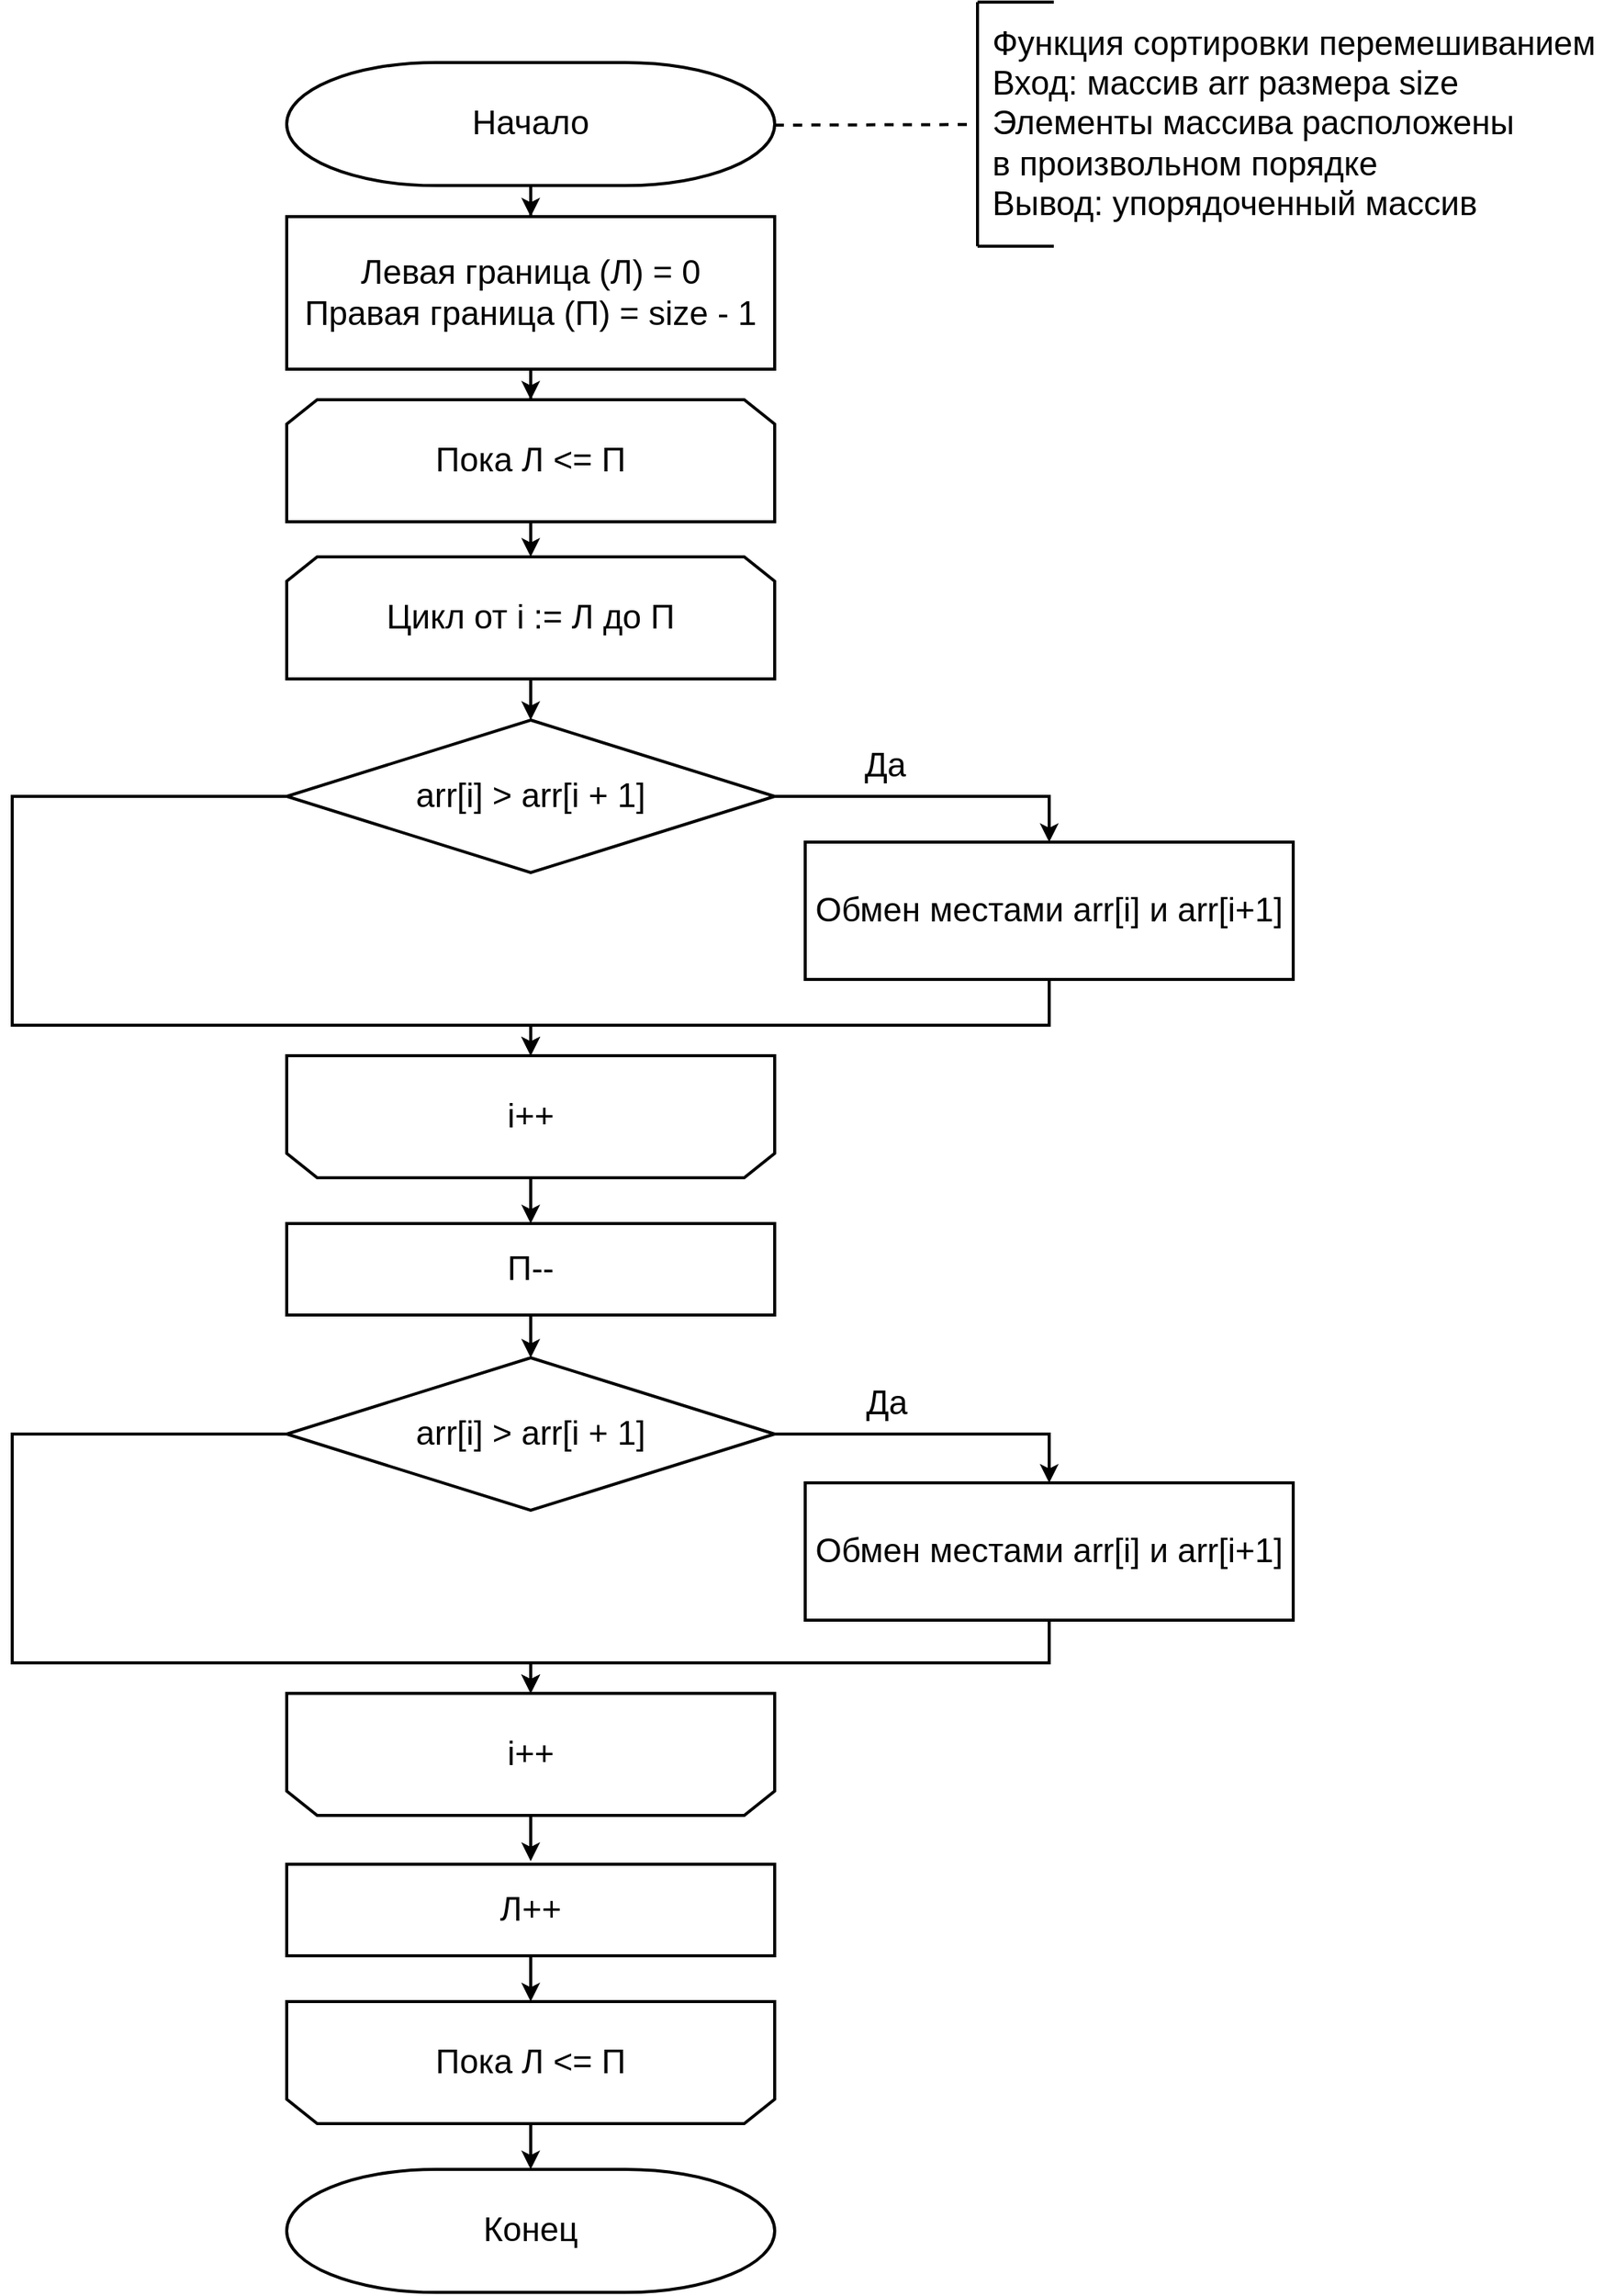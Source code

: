 <mxfile version="20.3.0" type="device"><diagram id="VVoqORb1K4ThebMpmMBD" name="Page-1"><mxGraphModel dx="572" dy="868" grid="1" gridSize="10" guides="1" tooltips="1" connect="1" arrows="1" fold="1" page="1" pageScale="1" pageWidth="850" pageHeight="1100" math="0" shadow="0"><root><mxCell id="0"/><mxCell id="1" parent="0"/><mxCell id="BLrxSG-HL1-uTOiBKJPA-16" style="edgeStyle=orthogonalEdgeStyle;rounded=0;orthogonalLoop=1;jettySize=auto;html=1;entryX=0.5;entryY=0;entryDx=0;entryDy=0;fontSize=22;strokeWidth=2;" parent="1" source="BLrxSG-HL1-uTOiBKJPA-7" target="BLrxSG-HL1-uTOiBKJPA-8" edge="1"><mxGeometry relative="1" as="geometry"/></mxCell><mxCell id="BLrxSG-HL1-uTOiBKJPA-7" value="Начало" style="strokeWidth=2;html=1;shape=mxgraph.flowchart.terminator;whiteSpace=wrap;fontSize=22;" parent="1" vertex="1"><mxGeometry x="1040" y="58.99" width="320" height="80.67" as="geometry"/></mxCell><mxCell id="BLrxSG-HL1-uTOiBKJPA-17" style="edgeStyle=orthogonalEdgeStyle;rounded=0;orthogonalLoop=1;jettySize=auto;html=1;entryX=0.5;entryY=0;entryDx=0;entryDy=0;fontSize=22;strokeWidth=2;" parent="1" source="BLrxSG-HL1-uTOiBKJPA-8" target="BLrxSG-HL1-uTOiBKJPA-10" edge="1"><mxGeometry relative="1" as="geometry"/></mxCell><mxCell id="BLrxSG-HL1-uTOiBKJPA-8" value="Левая граница (Л) = 0&lt;br&gt;Правая граница (П) = size - 1" style="rounded=0;whiteSpace=wrap;html=1;strokeWidth=2;fontSize=22;" parent="1" vertex="1"><mxGeometry x="1040" y="160" width="320" height="100" as="geometry"/></mxCell><mxCell id="BLrxSG-HL1-uTOiBKJPA-19" style="edgeStyle=orthogonalEdgeStyle;rounded=0;orthogonalLoop=1;jettySize=auto;html=1;fontSize=22;strokeWidth=2;" parent="1" source="BLrxSG-HL1-uTOiBKJPA-10" target="BLrxSG-HL1-uTOiBKJPA-18" edge="1"><mxGeometry relative="1" as="geometry"/></mxCell><mxCell id="BLrxSG-HL1-uTOiBKJPA-10" value="&lt;span style=&quot;font-size: 22px;&quot;&gt;&lt;font style=&quot;font-size: 22px&quot;&gt;Пока Л &amp;lt;= П&lt;/font&gt;&lt;/span&gt;" style="shape=loopLimit;whiteSpace=wrap;html=1;fontSize=22;strokeWidth=2;" parent="1" vertex="1"><mxGeometry x="1040" y="280" width="320" height="80" as="geometry"/></mxCell><mxCell id="BLrxSG-HL1-uTOiBKJPA-11" style="edgeStyle=none;html=1;exitX=1;exitY=0.5;exitDx=0;exitDy=0;entryX=-0.001;entryY=0.502;entryDx=0;entryDy=0;entryPerimeter=0;dashed=1;endArrow=none;endFill=0;strokeWidth=2;" parent="1" target="BLrxSG-HL1-uTOiBKJPA-12" edge="1"><mxGeometry relative="1" as="geometry"><mxPoint x="1360" y="100" as="sourcePoint"/></mxGeometry></mxCell><mxCell id="BLrxSG-HL1-uTOiBKJPA-12" value="&lt;div style=&quot;text-align: left; font-family: helvetica; font-size: 22px;&quot;&gt;Функция сортировки перемешиванием&lt;/div&gt;&lt;div style=&quot;text-align: left; font-family: helvetica; font-size: 22px;&quot;&gt;Вход: массив arr размера size&lt;/div&gt;&lt;div style=&quot;text-align: left; font-family: helvetica; font-size: 22px;&quot;&gt;Элементы массива расположены&lt;/div&gt;&lt;div style=&quot;text-align: left; font-family: helvetica; font-size: 22px;&quot;&gt;в произвольном порядке&lt;/div&gt;&lt;div style=&quot;text-align: left; font-family: helvetica; font-size: 22px;&quot;&gt;Вывод: упорядоченный массив&lt;/div&gt;" style="text;html=1;align=center;verticalAlign=middle;resizable=0;points=[];autosize=1;strokeColor=none;fillColor=none;fontSize=22;" parent="1" vertex="1"><mxGeometry x="1490" y="24.33" width="420" height="150" as="geometry"/></mxCell><mxCell id="BLrxSG-HL1-uTOiBKJPA-13" value="" style="endArrow=none;html=1;strokeWidth=2;" parent="1" edge="1"><mxGeometry width="50" height="50" relative="1" as="geometry"><mxPoint x="1493" y="179.33" as="sourcePoint"/><mxPoint x="1493" y="19.33" as="targetPoint"/></mxGeometry></mxCell><mxCell id="BLrxSG-HL1-uTOiBKJPA-14" value="" style="endArrow=none;html=1;strokeWidth=2;" parent="1" edge="1"><mxGeometry width="50" height="50" relative="1" as="geometry"><mxPoint x="1493" y="179.33" as="sourcePoint"/><mxPoint x="1543" y="179.33" as="targetPoint"/></mxGeometry></mxCell><mxCell id="BLrxSG-HL1-uTOiBKJPA-15" value="" style="endArrow=none;html=1;strokeWidth=2;" parent="1" edge="1"><mxGeometry width="50" height="50" relative="1" as="geometry"><mxPoint x="1493" y="19.33" as="sourcePoint"/><mxPoint x="1543" y="19.33" as="targetPoint"/></mxGeometry></mxCell><mxCell id="BLrxSG-HL1-uTOiBKJPA-29" style="edgeStyle=orthogonalEdgeStyle;rounded=0;orthogonalLoop=1;jettySize=auto;html=1;strokeWidth=2;fontSize=22;" parent="1" source="BLrxSG-HL1-uTOiBKJPA-18" target="BLrxSG-HL1-uTOiBKJPA-20" edge="1"><mxGeometry relative="1" as="geometry"/></mxCell><mxCell id="BLrxSG-HL1-uTOiBKJPA-18" value="&lt;span style=&quot;font-size: 22px;&quot;&gt;&lt;font style=&quot;font-size: 22px&quot;&gt;Цикл от i := Л до П&lt;/font&gt;&lt;/span&gt;" style="shape=loopLimit;whiteSpace=wrap;html=1;fontSize=22;strokeWidth=2;" parent="1" vertex="1"><mxGeometry x="1040" y="383" width="320" height="80" as="geometry"/></mxCell><mxCell id="BLrxSG-HL1-uTOiBKJPA-23" value="" style="edgeStyle=orthogonalEdgeStyle;rounded=0;orthogonalLoop=1;jettySize=auto;html=1;strokeWidth=2;fontSize=22;entryX=0.5;entryY=0;entryDx=0;entryDy=0;" parent="1" source="BLrxSG-HL1-uTOiBKJPA-20" target="BLrxSG-HL1-uTOiBKJPA-22" edge="1"><mxGeometry relative="1" as="geometry"/></mxCell><mxCell id="BLrxSG-HL1-uTOiBKJPA-24" value="Да" style="edgeLabel;html=1;align=center;verticalAlign=middle;resizable=0;points=[];fontSize=22;" parent="BLrxSG-HL1-uTOiBKJPA-23" vertex="1" connectable="0"><mxGeometry x="-0.114" y="1" relative="1" as="geometry"><mxPoint x="-21" y="-19" as="offset"/></mxGeometry></mxCell><mxCell id="BLrxSG-HL1-uTOiBKJPA-30" style="edgeStyle=orthogonalEdgeStyle;rounded=0;orthogonalLoop=1;jettySize=auto;html=1;strokeWidth=2;fontSize=22;" parent="1" source="BLrxSG-HL1-uTOiBKJPA-20" target="BLrxSG-HL1-uTOiBKJPA-25" edge="1"><mxGeometry relative="1" as="geometry"><Array as="points"><mxPoint x="860" y="540"/><mxPoint x="860" y="690"/><mxPoint x="1200" y="690"/></Array></mxGeometry></mxCell><mxCell id="BLrxSG-HL1-uTOiBKJPA-20" value="arr[i] &amp;gt; arr[i + 1]" style="strokeWidth=2;html=1;shape=mxgraph.flowchart.decision;whiteSpace=wrap;fontSize=22;" parent="1" vertex="1"><mxGeometry x="1040" y="490" width="320" height="100" as="geometry"/></mxCell><mxCell id="BLrxSG-HL1-uTOiBKJPA-27" style="edgeStyle=orthogonalEdgeStyle;rounded=0;orthogonalLoop=1;jettySize=auto;html=1;entryX=0.5;entryY=1;entryDx=0;entryDy=0;strokeWidth=2;fontSize=22;" parent="1" source="BLrxSG-HL1-uTOiBKJPA-22" target="BLrxSG-HL1-uTOiBKJPA-25" edge="1"><mxGeometry relative="1" as="geometry"><Array as="points"><mxPoint x="1540" y="690"/><mxPoint x="1200" y="690"/></Array></mxGeometry></mxCell><mxCell id="BLrxSG-HL1-uTOiBKJPA-22" value="Обмен местами arr[i] и arr[i+1]" style="whiteSpace=wrap;html=1;fontSize=22;strokeWidth=2;" parent="1" vertex="1"><mxGeometry x="1380" y="570" width="320" height="90" as="geometry"/></mxCell><mxCell id="BLrxSG-HL1-uTOiBKJPA-28" style="edgeStyle=orthogonalEdgeStyle;rounded=0;orthogonalLoop=1;jettySize=auto;html=1;entryX=0.5;entryY=1;entryDx=0;entryDy=0;strokeWidth=2;fontSize=22;" parent="1" source="BLrxSG-HL1-uTOiBKJPA-25" edge="1"><mxGeometry relative="1" as="geometry"><mxPoint x="1200" y="820" as="targetPoint"/></mxGeometry></mxCell><mxCell id="BLrxSG-HL1-uTOiBKJPA-25" value="&lt;span style=&quot;font-size: 22px;&quot;&gt;i++&lt;/span&gt;" style="shape=loopLimit;whiteSpace=wrap;html=1;direction=west;strokeWidth=2;" parent="1" vertex="1"><mxGeometry x="1040" y="710" width="320" height="80" as="geometry"/></mxCell><mxCell id="BLrxSG-HL1-uTOiBKJPA-40" style="edgeStyle=orthogonalEdgeStyle;rounded=0;orthogonalLoop=1;jettySize=auto;html=1;entryX=0.5;entryY=0;entryDx=0;entryDy=0;entryPerimeter=0;strokeWidth=2;fontSize=22;" parent="1" source="BLrxSG-HL1-uTOiBKJPA-31" target="BLrxSG-HL1-uTOiBKJPA-35" edge="1"><mxGeometry relative="1" as="geometry"/></mxCell><mxCell id="BLrxSG-HL1-uTOiBKJPA-31" value="П--" style="rounded=0;whiteSpace=wrap;html=1;strokeWidth=2;fontSize=22;" parent="1" vertex="1"><mxGeometry x="1040" y="820" width="320" height="60" as="geometry"/></mxCell><mxCell id="BLrxSG-HL1-uTOiBKJPA-32" value="" style="edgeStyle=orthogonalEdgeStyle;rounded=0;orthogonalLoop=1;jettySize=auto;html=1;strokeWidth=2;fontSize=22;entryX=0.5;entryY=0;entryDx=0;entryDy=0;" parent="1" source="BLrxSG-HL1-uTOiBKJPA-35" target="BLrxSG-HL1-uTOiBKJPA-37" edge="1"><mxGeometry relative="1" as="geometry"/></mxCell><mxCell id="BLrxSG-HL1-uTOiBKJPA-33" value="Да" style="edgeLabel;html=1;align=center;verticalAlign=middle;resizable=0;points=[];fontSize=22;" parent="BLrxSG-HL1-uTOiBKJPA-32" vertex="1" connectable="0"><mxGeometry x="-0.114" y="1" relative="1" as="geometry"><mxPoint x="-21" y="-19" as="offset"/></mxGeometry></mxCell><mxCell id="BLrxSG-HL1-uTOiBKJPA-34" style="edgeStyle=orthogonalEdgeStyle;rounded=0;orthogonalLoop=1;jettySize=auto;html=1;strokeWidth=2;fontSize=22;" parent="1" source="BLrxSG-HL1-uTOiBKJPA-35" target="BLrxSG-HL1-uTOiBKJPA-39" edge="1"><mxGeometry relative="1" as="geometry"><Array as="points"><mxPoint x="860" y="958"/><mxPoint x="860" y="1108"/><mxPoint x="1200" y="1108"/></Array></mxGeometry></mxCell><mxCell id="BLrxSG-HL1-uTOiBKJPA-35" value="arr[i] &amp;gt; arr[i + 1]" style="strokeWidth=2;html=1;shape=mxgraph.flowchart.decision;whiteSpace=wrap;fontSize=22;" parent="1" vertex="1"><mxGeometry x="1040" y="908" width="320" height="100" as="geometry"/></mxCell><mxCell id="BLrxSG-HL1-uTOiBKJPA-36" style="edgeStyle=orthogonalEdgeStyle;rounded=0;orthogonalLoop=1;jettySize=auto;html=1;entryX=0.5;entryY=1;entryDx=0;entryDy=0;strokeWidth=2;fontSize=22;" parent="1" source="BLrxSG-HL1-uTOiBKJPA-37" target="BLrxSG-HL1-uTOiBKJPA-39" edge="1"><mxGeometry relative="1" as="geometry"><Array as="points"><mxPoint x="1540" y="1108"/><mxPoint x="1200" y="1108"/></Array></mxGeometry></mxCell><mxCell id="BLrxSG-HL1-uTOiBKJPA-37" value="Обмен местами arr[i] и arr[i+1]" style="whiteSpace=wrap;html=1;fontSize=22;strokeWidth=2;" parent="1" vertex="1"><mxGeometry x="1380" y="990" width="320" height="90" as="geometry"/></mxCell><mxCell id="BLrxSG-HL1-uTOiBKJPA-38" style="edgeStyle=orthogonalEdgeStyle;rounded=0;orthogonalLoop=1;jettySize=auto;html=1;entryX=0.5;entryY=1;entryDx=0;entryDy=0;strokeWidth=2;fontSize=22;" parent="1" source="BLrxSG-HL1-uTOiBKJPA-39" edge="1"><mxGeometry relative="1" as="geometry"><mxPoint x="1200" y="1238" as="targetPoint"/></mxGeometry></mxCell><mxCell id="BLrxSG-HL1-uTOiBKJPA-39" value="&lt;span style=&quot;font-size: 22px;&quot;&gt;i++&lt;/span&gt;" style="shape=loopLimit;whiteSpace=wrap;html=1;direction=west;strokeWidth=2;" parent="1" vertex="1"><mxGeometry x="1040" y="1128" width="320" height="80" as="geometry"/></mxCell><mxCell id="BLrxSG-HL1-uTOiBKJPA-43" style="edgeStyle=orthogonalEdgeStyle;rounded=0;orthogonalLoop=1;jettySize=auto;html=1;strokeWidth=2;fontSize=22;" parent="1" source="BLrxSG-HL1-uTOiBKJPA-41" target="BLrxSG-HL1-uTOiBKJPA-42" edge="1"><mxGeometry relative="1" as="geometry"/></mxCell><mxCell id="BLrxSG-HL1-uTOiBKJPA-41" value="Л++" style="rounded=0;whiteSpace=wrap;html=1;strokeWidth=2;fontSize=22;" parent="1" vertex="1"><mxGeometry x="1040" y="1240" width="320" height="60" as="geometry"/></mxCell><mxCell id="BLrxSG-HL1-uTOiBKJPA-45" style="edgeStyle=orthogonalEdgeStyle;rounded=0;orthogonalLoop=1;jettySize=auto;html=1;entryX=0.5;entryY=0;entryDx=0;entryDy=0;entryPerimeter=0;strokeWidth=2;fontSize=22;" parent="1" source="BLrxSG-HL1-uTOiBKJPA-42" target="BLrxSG-HL1-uTOiBKJPA-44" edge="1"><mxGeometry relative="1" as="geometry"/></mxCell><mxCell id="BLrxSG-HL1-uTOiBKJPA-42" value="&lt;span style=&quot;font-size: 22px;&quot;&gt;Пока Л &amp;lt;= П&lt;/span&gt;" style="shape=loopLimit;whiteSpace=wrap;html=1;direction=west;strokeWidth=2;" parent="1" vertex="1"><mxGeometry x="1040" y="1330" width="320" height="80" as="geometry"/></mxCell><mxCell id="BLrxSG-HL1-uTOiBKJPA-44" value="Конец" style="strokeWidth=2;html=1;shape=mxgraph.flowchart.terminator;whiteSpace=wrap;fontSize=22;" parent="1" vertex="1"><mxGeometry x="1040" y="1440" width="320" height="80.67" as="geometry"/></mxCell></root></mxGraphModel></diagram></mxfile>